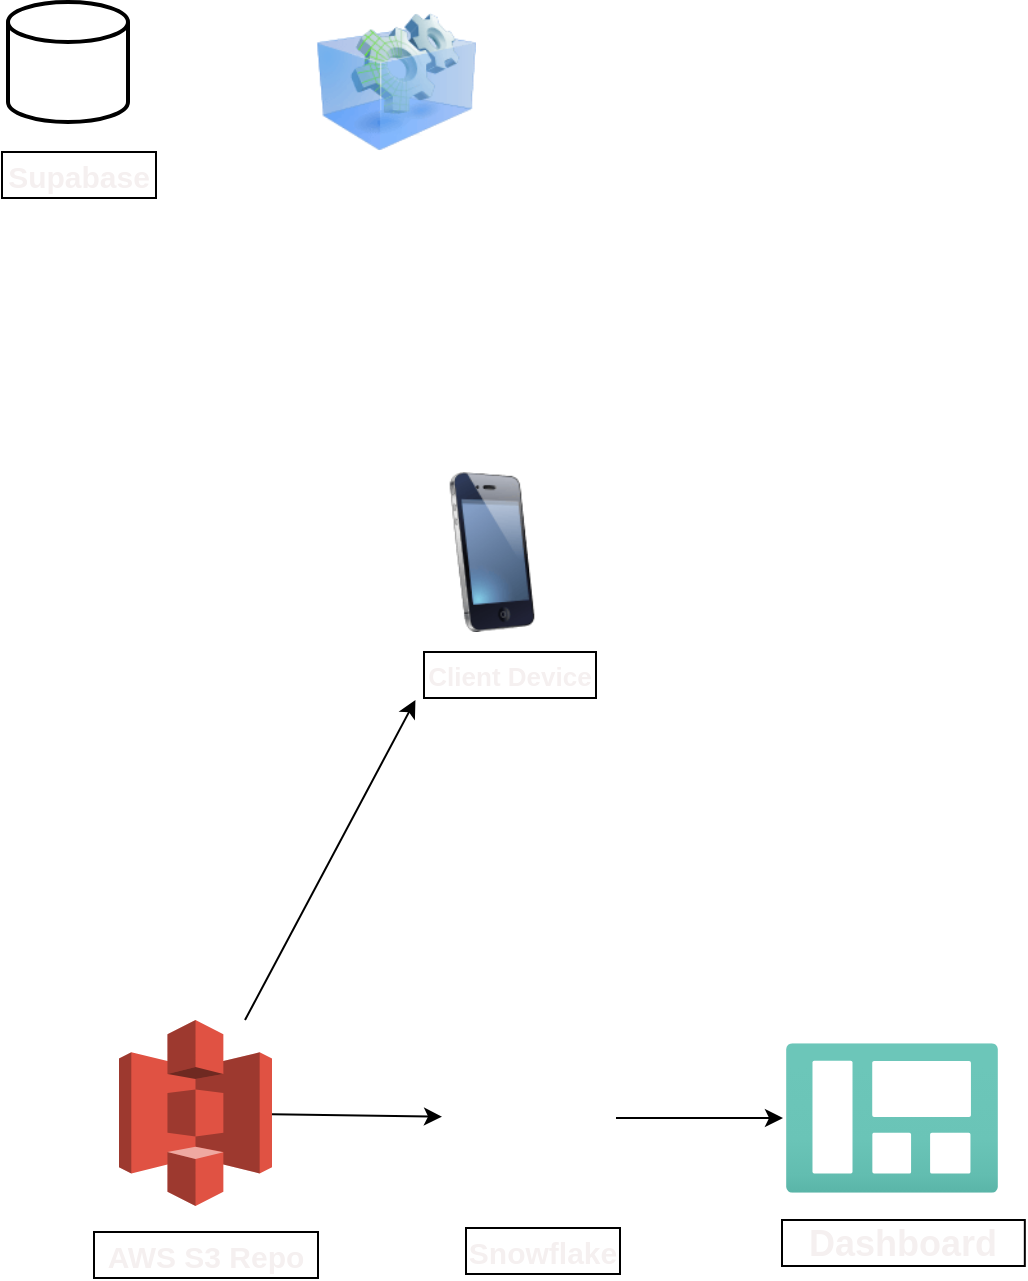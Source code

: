 <mxfile>
    <diagram id="UGzyJg7uymgrEgvPrphl" name="Page-1">
        <mxGraphModel dx="1900" dy="892" grid="0" gridSize="10" guides="1" tooltips="1" connect="1" arrows="1" fold="1" page="1" pageScale="1" pageWidth="850" pageHeight="1100" math="0" shadow="0">
            <root>
                <mxCell id="0"/>
                <mxCell id="1" parent="0"/>
                <mxCell id="3" value="" style="strokeWidth=2;html=1;shape=mxgraph.flowchart.database;whiteSpace=wrap;" parent="1" vertex="1">
                    <mxGeometry x="291" y="41" width="60" height="60" as="geometry"/>
                </mxCell>
                <mxCell id="4" value="&lt;b&gt;&lt;font color=&quot;#f5f0f0&quot; style=&quot;font-size: 15px;&quot;&gt;Supabase&lt;/font&gt;&lt;/b&gt;" style="rounded=0;whiteSpace=wrap;html=1;" parent="1" vertex="1">
                    <mxGeometry x="288" y="116" width="77" height="23" as="geometry"/>
                </mxCell>
                <mxCell id="12" value="" style="edgeStyle=none;html=1;" edge="1" parent="1" source="5" target="10">
                    <mxGeometry relative="1" as="geometry"/>
                </mxCell>
                <mxCell id="13" style="edgeStyle=none;html=1;" edge="1" parent="1" source="5">
                    <mxGeometry relative="1" as="geometry">
                        <mxPoint x="494.722" y="389.947" as="targetPoint"/>
                    </mxGeometry>
                </mxCell>
                <mxCell id="5" value="" style="outlineConnect=0;dashed=0;verticalLabelPosition=bottom;verticalAlign=top;align=center;html=1;shape=mxgraph.aws3.s3;fillColor=#E05243;gradientColor=none;fontSize=15;fontColor=#f5f0f0;" parent="1" vertex="1">
                    <mxGeometry x="346.5" y="550" width="76.5" height="93" as="geometry"/>
                </mxCell>
                <mxCell id="6" value="&lt;b&gt;&lt;font color=&quot;#f5f0f0&quot; style=&quot;font-size: 15px;&quot;&gt;AWS S3 Repo&lt;/font&gt;&lt;/b&gt;" style="rounded=0;whiteSpace=wrap;html=1;" parent="1" vertex="1">
                    <mxGeometry x="334" y="656" width="112" height="23" as="geometry"/>
                </mxCell>
                <mxCell id="7" value="" style="image;html=1;image=img/lib/clip_art/telecommunication/iPhone_128x128.png;fontSize=15;fontColor=#f5f0f0;" parent="1" vertex="1">
                    <mxGeometry x="493" y="276" width="80" height="80" as="geometry"/>
                </mxCell>
                <mxCell id="8" value="&lt;font size=&quot;1&quot; color=&quot;#f5f0f0&quot;&gt;&lt;b style=&quot;font-size: 13px;&quot;&gt;Client Device&lt;/b&gt;&lt;/font&gt;" style="rounded=0;whiteSpace=wrap;html=1;" parent="1" vertex="1">
                    <mxGeometry x="499" y="366" width="86" height="23" as="geometry"/>
                </mxCell>
                <mxCell id="9" value="" style="image;html=1;image=img/lib/clip_art/computers/Virtual_Application_128x128.png;fontSize=13;fontColor=#f5f0f0;" parent="1" vertex="1">
                    <mxGeometry x="445" y="41" width="80" height="80" as="geometry"/>
                </mxCell>
                <mxCell id="16" value="" style="edgeStyle=none;html=1;" edge="1" parent="1" source="10">
                    <mxGeometry relative="1" as="geometry">
                        <mxPoint x="678.5" y="599" as="targetPoint"/>
                    </mxGeometry>
                </mxCell>
                <mxCell id="10" value="" style="shape=mxgraph.signs.nature.snowflake;html=1;pointerEvents=1;fillColor=#FFFFFF;strokeColor=none;verticalLabelPosition=bottom;verticalAlign=top;align=center;" vertex="1" parent="1">
                    <mxGeometry x="508" y="550" width="87" height="98" as="geometry"/>
                </mxCell>
                <mxCell id="11" value="&lt;b&gt;&lt;font color=&quot;#f5f0f0&quot; style=&quot;font-size: 15px;&quot;&gt;Snowflake&lt;/font&gt;&lt;/b&gt;" style="rounded=0;whiteSpace=wrap;html=1;" vertex="1" parent="1">
                    <mxGeometry x="520" y="654" width="77" height="23" as="geometry"/>
                </mxCell>
                <mxCell id="14" value="" style="aspect=fixed;html=1;points=[];align=center;image;fontSize=12;image=img/lib/azure2/general/Dashboard.svg;fillColor=#FFFFFF;" vertex="1" parent="1">
                    <mxGeometry x="680" y="561.59" width="106" height="74.83" as="geometry"/>
                </mxCell>
                <mxCell id="17" value="&lt;font style=&quot;font-size: 18px;&quot; color=&quot;#f5f0f0&quot;&gt;&lt;b style=&quot;&quot;&gt;Dashboard&lt;/b&gt;&lt;/font&gt;" style="rounded=0;whiteSpace=wrap;html=1;" vertex="1" parent="1">
                    <mxGeometry x="678" y="650" width="121.41" height="23" as="geometry"/>
                </mxCell>
            </root>
        </mxGraphModel>
    </diagram>
</mxfile>